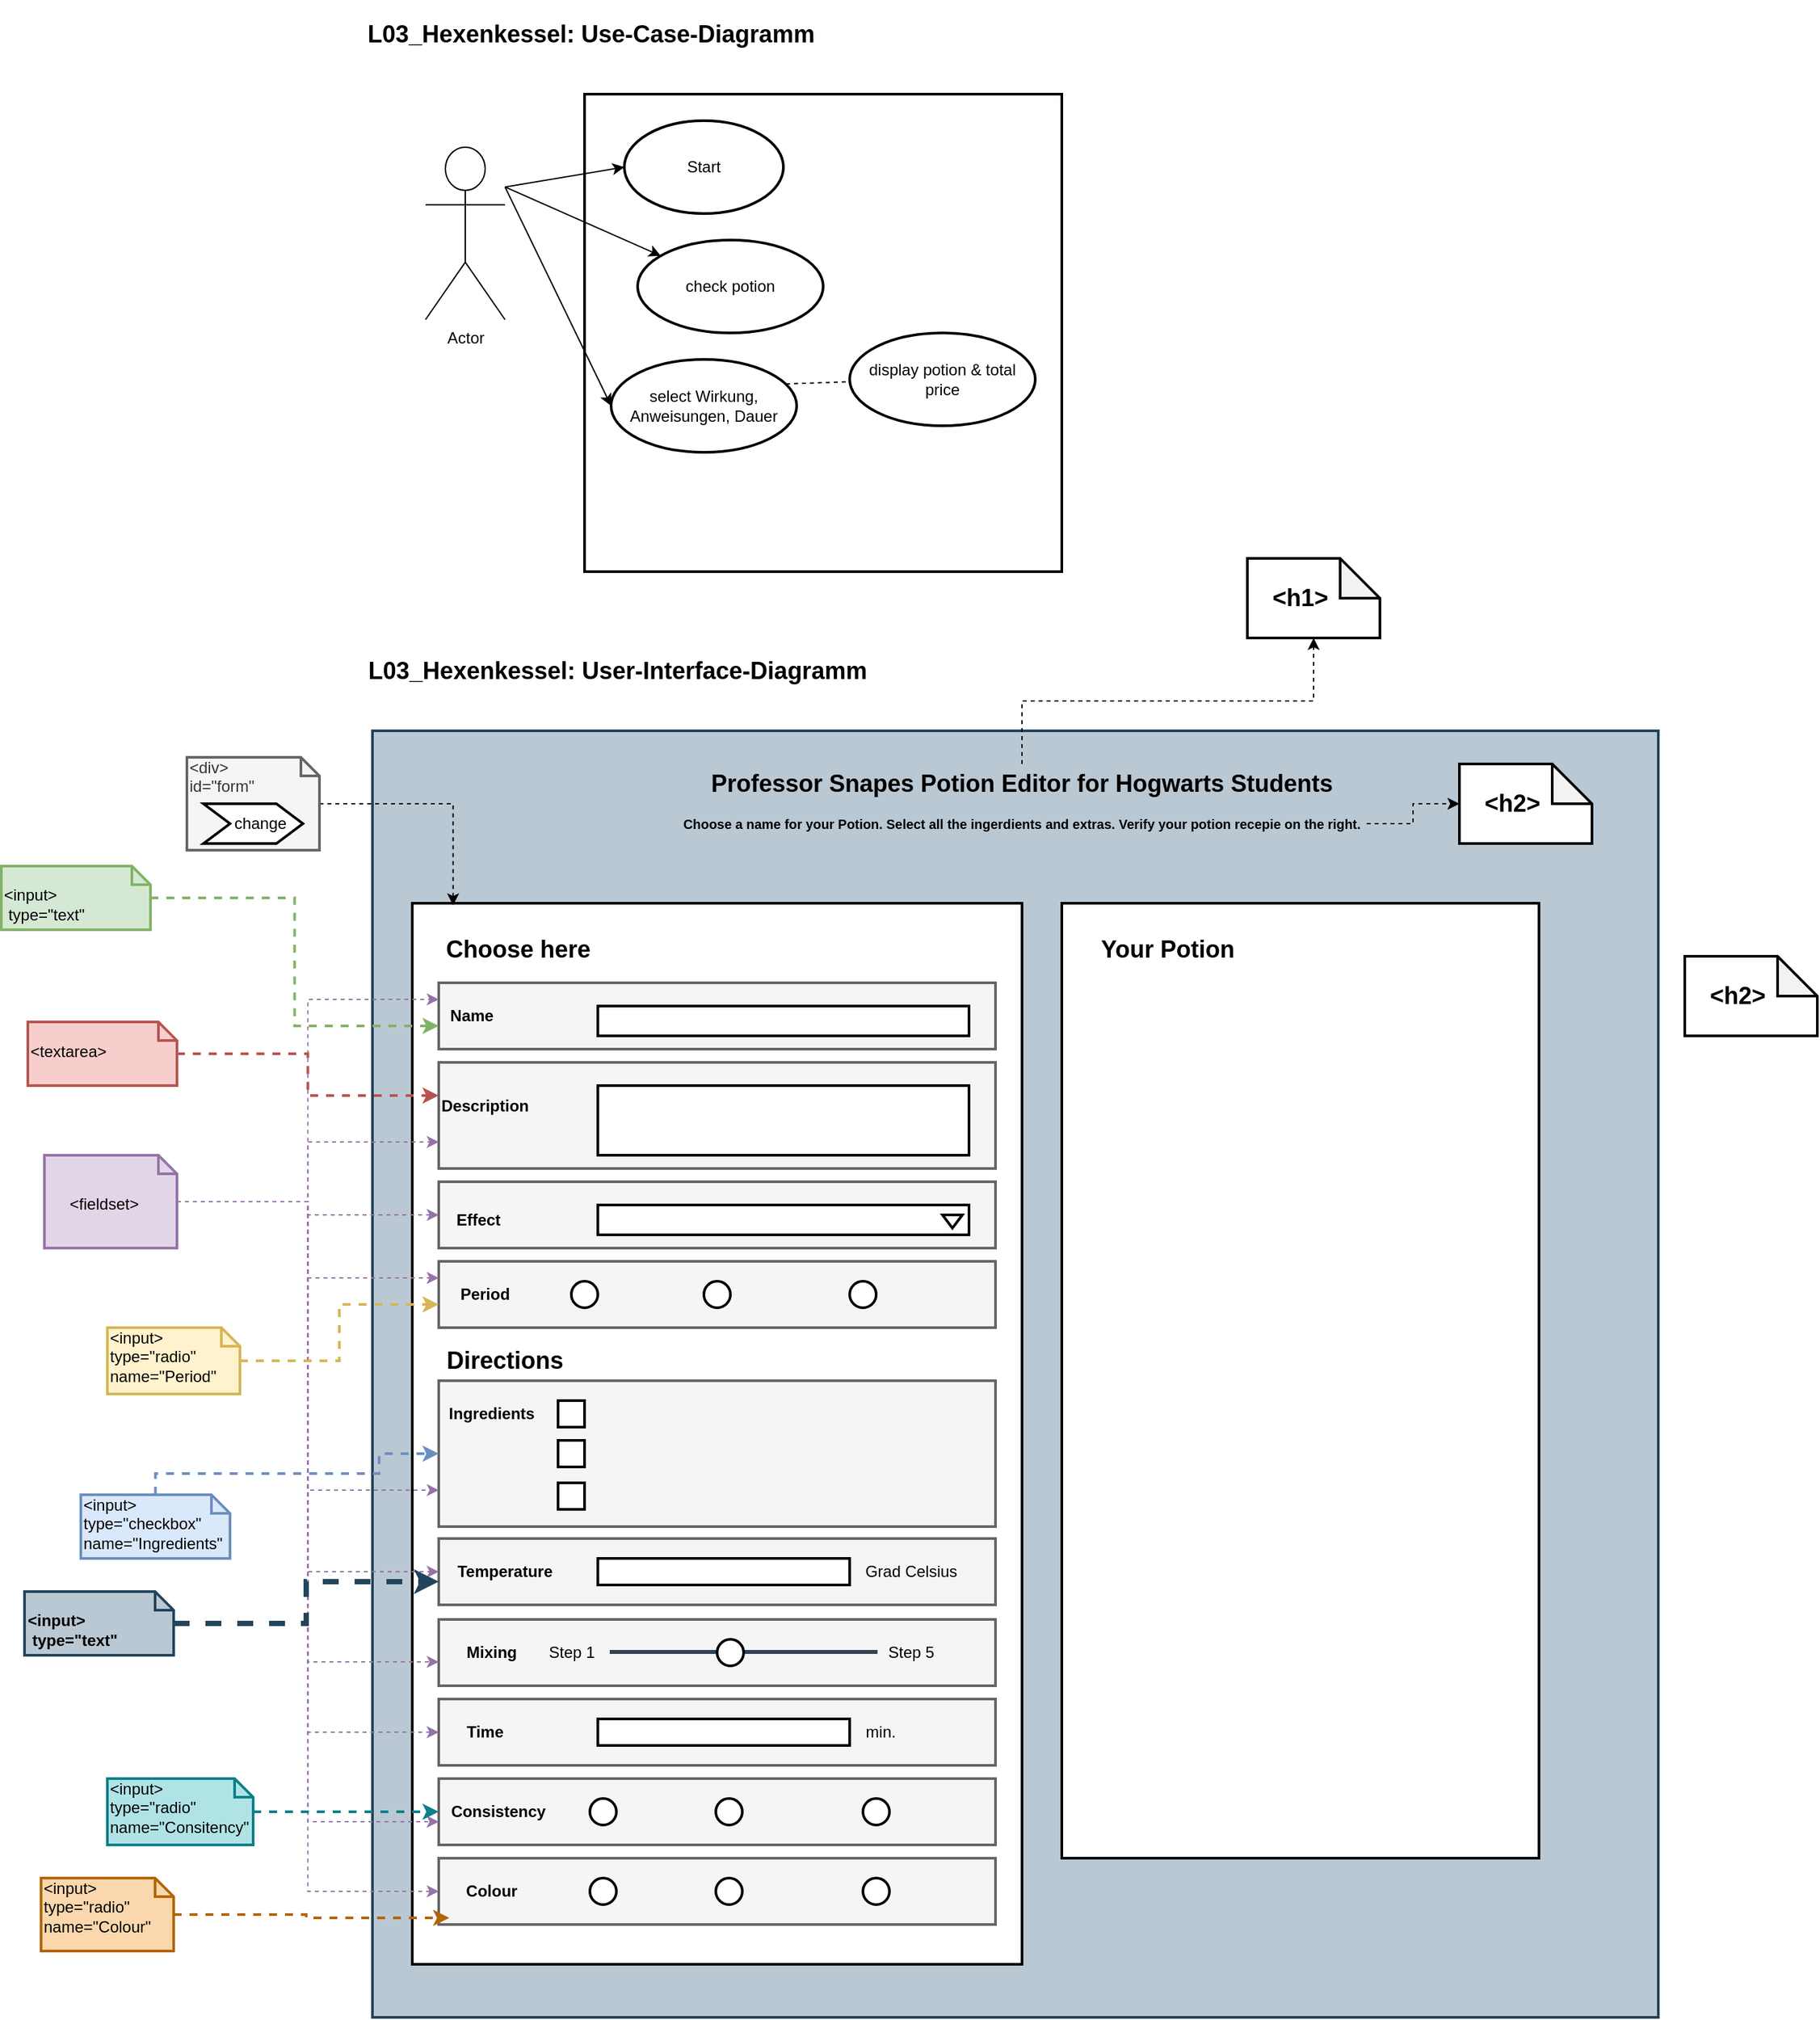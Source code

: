 <mxfile version="13.7.3" type="device"><diagram id="droMMMd5bSIr09-QxY5F" name="Seite-1"><mxGraphModel dx="2970" dy="1605" grid="1" gridSize="10" guides="1" tooltips="1" connect="1" arrows="1" fold="1" page="1" pageScale="1" pageWidth="827" pageHeight="1169" math="0" shadow="0"><root><mxCell id="0"/><mxCell id="1" parent="0"/><mxCell id="gWFAByGImSmEithLq4Rz-1" value="Actor" style="shape=umlActor;verticalLabelPosition=bottom;verticalAlign=top;html=1;" vertex="1" parent="1"><mxGeometry x="80" y="120" width="60" height="130" as="geometry"/></mxCell><mxCell id="gWFAByGImSmEithLq4Rz-2" value="&lt;h2&gt;&lt;b&gt;L03_Hexenkessel: Use-Case-Diagramm&lt;/b&gt;&lt;/h2&gt;" style="text;html=1;strokeColor=none;fillColor=none;align=center;verticalAlign=middle;whiteSpace=wrap;rounded=0;strokeWidth=2;" vertex="1" parent="1"><mxGeometry x="20" y="20" width="370" height="30" as="geometry"/></mxCell><mxCell id="gWFAByGImSmEithLq4Rz-7" value="" style="whiteSpace=wrap;html=1;aspect=fixed;strokeWidth=2;" vertex="1" parent="1"><mxGeometry x="200" y="80" width="360" height="360" as="geometry"/></mxCell><mxCell id="gWFAByGImSmEithLq4Rz-8" value="Start" style="ellipse;whiteSpace=wrap;html=1;strokeWidth=2;" vertex="1" parent="1"><mxGeometry x="230" y="100" width="120" height="70" as="geometry"/></mxCell><mxCell id="gWFAByGImSmEithLq4Rz-9" value="check potion" style="ellipse;whiteSpace=wrap;html=1;strokeWidth=2;" vertex="1" parent="1"><mxGeometry x="240" y="190" width="140" height="70" as="geometry"/></mxCell><mxCell id="gWFAByGImSmEithLq4Rz-10" value="select Wirkung, Anweisungen, Dauer" style="ellipse;whiteSpace=wrap;html=1;strokeWidth=2;" vertex="1" parent="1"><mxGeometry x="220" y="280" width="140" height="70" as="geometry"/></mxCell><mxCell id="gWFAByGImSmEithLq4Rz-11" value="display potion &amp;amp; total price" style="ellipse;whiteSpace=wrap;html=1;strokeWidth=2;" vertex="1" parent="1"><mxGeometry x="400" y="260" width="140" height="70" as="geometry"/></mxCell><mxCell id="gWFAByGImSmEithLq4Rz-16" value="" style="endArrow=classic;html=1;" edge="1" parent="1" target="gWFAByGImSmEithLq4Rz-9"><mxGeometry width="50" height="50" relative="1" as="geometry"><mxPoint x="140" y="150" as="sourcePoint"/><mxPoint x="240.76" y="150.554" as="targetPoint"/><Array as="points"/></mxGeometry></mxCell><mxCell id="gWFAByGImSmEithLq4Rz-17" value="" style="endArrow=classic;html=1;entryX=0;entryY=0.5;entryDx=0;entryDy=0;" edge="1" parent="1" target="gWFAByGImSmEithLq4Rz-10"><mxGeometry width="50" height="50" relative="1" as="geometry"><mxPoint x="140" y="150" as="sourcePoint"/><mxPoint x="264.395" y="213.739" as="targetPoint"/><Array as="points"/></mxGeometry></mxCell><mxCell id="gWFAByGImSmEithLq4Rz-19" value="" style="endArrow=none;dashed=1;html=1;exitX=0.943;exitY=0.264;exitDx=0;exitDy=0;exitPerimeter=0;" edge="1" parent="1" source="gWFAByGImSmEithLq4Rz-10" target="gWFAByGImSmEithLq4Rz-11"><mxGeometry width="50" height="50" relative="1" as="geometry"><mxPoint x="390" y="220" as="sourcePoint"/><mxPoint x="440" y="170" as="targetPoint"/></mxGeometry></mxCell><mxCell id="gWFAByGImSmEithLq4Rz-20" value="" style="endArrow=classic;html=1;entryX=0;entryY=0.5;entryDx=0;entryDy=0;" edge="1" parent="1" target="gWFAByGImSmEithLq4Rz-8"><mxGeometry width="50" height="50" relative="1" as="geometry"><mxPoint x="140" y="150" as="sourcePoint"/><mxPoint x="440" y="170" as="targetPoint"/></mxGeometry></mxCell><mxCell id="gWFAByGImSmEithLq4Rz-21" value="&lt;h2&gt;&lt;b&gt;L03_Hexenkessel: User-Interface-Diagramm&lt;/b&gt;&lt;/h2&gt;" style="text;html=1;strokeColor=none;fillColor=none;align=center;verticalAlign=middle;whiteSpace=wrap;rounded=0;strokeWidth=2;" vertex="1" parent="1"><mxGeometry x="20" y="500" width="410" height="30" as="geometry"/></mxCell><mxCell id="gWFAByGImSmEithLq4Rz-22" value="" style="whiteSpace=wrap;html=1;aspect=fixed;strokeWidth=2;fillColor=#bac8d3;strokeColor=#23445d;" vertex="1" parent="1"><mxGeometry x="40" y="560" width="970" height="970" as="geometry"/></mxCell><mxCell id="gWFAByGImSmEithLq4Rz-23" value="" style="rounded=0;whiteSpace=wrap;html=1;strokeWidth=2;" vertex="1" parent="1"><mxGeometry x="70" y="690" width="460" height="800" as="geometry"/></mxCell><mxCell id="gWFAByGImSmEithLq4Rz-24" value="" style="rounded=0;whiteSpace=wrap;html=1;strokeWidth=2;" vertex="1" parent="1"><mxGeometry x="560" y="690" width="360" height="720" as="geometry"/></mxCell><mxCell id="gWFAByGImSmEithLq4Rz-107" style="edgeStyle=orthogonalEdgeStyle;rounded=0;orthogonalLoop=1;jettySize=auto;html=1;dashed=1;" edge="1" parent="1" source="gWFAByGImSmEithLq4Rz-26" target="gWFAByGImSmEithLq4Rz-106"><mxGeometry relative="1" as="geometry"/></mxCell><mxCell id="gWFAByGImSmEithLq4Rz-26" value="&lt;h2&gt;&lt;b&gt;Professor Snapes Potion Editor for Hogwarts Students&lt;/b&gt;&lt;/h2&gt;" style="text;html=1;strokeColor=none;fillColor=none;align=center;verticalAlign=middle;whiteSpace=wrap;rounded=0;strokeWidth=2;" vertex="1" parent="1"><mxGeometry x="290" y="585" width="480" height="30" as="geometry"/></mxCell><mxCell id="gWFAByGImSmEithLq4Rz-116" style="edgeStyle=orthogonalEdgeStyle;rounded=0;orthogonalLoop=1;jettySize=auto;html=1;entryX=0;entryY=0.5;entryDx=0;entryDy=0;entryPerimeter=0;dashed=1;" edge="1" parent="1" source="gWFAByGImSmEithLq4Rz-28" target="gWFAByGImSmEithLq4Rz-111"><mxGeometry relative="1" as="geometry"/></mxCell><mxCell id="gWFAByGImSmEithLq4Rz-28" value="&lt;h5&gt;&lt;b&gt;Choose a name for your Potion. Select all the ingerdients and extras. Verify your potion recepie on the right.&lt;/b&gt;&lt;/h5&gt;" style="text;html=1;strokeColor=none;fillColor=none;align=center;verticalAlign=middle;whiteSpace=wrap;rounded=0;strokeWidth=2;" vertex="1" parent="1"><mxGeometry x="270" y="615" width="520" height="30" as="geometry"/></mxCell><mxCell id="gWFAByGImSmEithLq4Rz-30" value="&lt;h2&gt;&lt;b&gt;Choose here&lt;/b&gt;&lt;/h2&gt;" style="text;html=1;strokeColor=none;fillColor=none;align=center;verticalAlign=middle;whiteSpace=wrap;rounded=0;strokeWidth=2;" vertex="1" parent="1"><mxGeometry x="80" y="710" width="140" height="30" as="geometry"/></mxCell><mxCell id="gWFAByGImSmEithLq4Rz-31" value="&lt;h2&gt;&lt;b&gt;Your Potion&lt;/b&gt;&lt;/h2&gt;" style="text;html=1;strokeColor=none;fillColor=none;align=center;verticalAlign=middle;whiteSpace=wrap;rounded=0;strokeWidth=2;" vertex="1" parent="1"><mxGeometry x="570" y="710" width="140" height="30" as="geometry"/></mxCell><mxCell id="gWFAByGImSmEithLq4Rz-32" value="" style="rounded=0;whiteSpace=wrap;html=1;strokeWidth=2;fillColor=#f5f5f5;strokeColor=#666666;fontColor=#333333;" vertex="1" parent="1"><mxGeometry x="90" y="750" width="420" height="50" as="geometry"/></mxCell><mxCell id="gWFAByGImSmEithLq4Rz-33" value="" style="rounded=0;whiteSpace=wrap;html=1;strokeWidth=2;" vertex="1" parent="1"><mxGeometry x="210" y="767.5" width="280" height="22.5" as="geometry"/></mxCell><mxCell id="gWFAByGImSmEithLq4Rz-34" value="&lt;p&gt;&lt;b&gt;Name&lt;/b&gt;&lt;/p&gt;" style="text;html=1;strokeColor=none;fillColor=none;align=center;verticalAlign=middle;whiteSpace=wrap;rounded=0;strokeWidth=2;" vertex="1" parent="1"><mxGeometry x="90" y="760" width="50" height="30" as="geometry"/></mxCell><mxCell id="gWFAByGImSmEithLq4Rz-35" value="" style="rounded=0;whiteSpace=wrap;html=1;strokeWidth=2;fillColor=#f5f5f5;strokeColor=#666666;fontColor=#333333;" vertex="1" parent="1"><mxGeometry x="90" y="810" width="420" height="80" as="geometry"/></mxCell><mxCell id="gWFAByGImSmEithLq4Rz-36" value="" style="rounded=0;whiteSpace=wrap;html=1;strokeWidth=2;" vertex="1" parent="1"><mxGeometry x="210" y="827.5" width="280" height="52.5" as="geometry"/></mxCell><mxCell id="gWFAByGImSmEithLq4Rz-37" value="&lt;p&gt;&lt;b&gt;Description&lt;/b&gt;&lt;/p&gt;" style="text;html=1;strokeColor=none;fillColor=none;align=center;verticalAlign=middle;whiteSpace=wrap;rounded=0;strokeWidth=2;" vertex="1" parent="1"><mxGeometry x="90" y="827.5" width="70" height="30" as="geometry"/></mxCell><mxCell id="gWFAByGImSmEithLq4Rz-39" value="" style="rounded=0;whiteSpace=wrap;html=1;strokeWidth=2;fillColor=#f5f5f5;strokeColor=#666666;fontColor=#333333;" vertex="1" parent="1"><mxGeometry x="90" y="900" width="420" height="50" as="geometry"/></mxCell><mxCell id="gWFAByGImSmEithLq4Rz-40" value="" style="rounded=0;whiteSpace=wrap;html=1;strokeWidth=2;" vertex="1" parent="1"><mxGeometry x="210" y="917.5" width="280" height="22.5" as="geometry"/></mxCell><mxCell id="gWFAByGImSmEithLq4Rz-41" value="&lt;p&gt;&lt;b&gt;Effect&lt;/b&gt;&lt;/p&gt;" style="text;html=1;strokeColor=none;fillColor=none;align=center;verticalAlign=middle;whiteSpace=wrap;rounded=0;strokeWidth=2;" vertex="1" parent="1"><mxGeometry x="90" y="913.75" width="60" height="30" as="geometry"/></mxCell><mxCell id="gWFAByGImSmEithLq4Rz-42" value="" style="triangle;whiteSpace=wrap;html=1;strokeWidth=2;rotation=90;" vertex="1" parent="1"><mxGeometry x="472.5" y="922.5" width="10" height="15" as="geometry"/></mxCell><mxCell id="gWFAByGImSmEithLq4Rz-44" value="" style="rounded=0;whiteSpace=wrap;html=1;strokeWidth=2;fillColor=#f5f5f5;strokeColor=#666666;fontColor=#333333;" vertex="1" parent="1"><mxGeometry x="90" y="960" width="420" height="50" as="geometry"/></mxCell><mxCell id="gWFAByGImSmEithLq4Rz-46" value="&lt;p&gt;&lt;b&gt;Period&lt;/b&gt;&lt;/p&gt;" style="text;html=1;strokeColor=none;fillColor=none;align=center;verticalAlign=middle;whiteSpace=wrap;rounded=0;strokeWidth=2;" vertex="1" parent="1"><mxGeometry x="90" y="970" width="70" height="30" as="geometry"/></mxCell><mxCell id="gWFAByGImSmEithLq4Rz-47" value="" style="ellipse;whiteSpace=wrap;html=1;aspect=fixed;strokeWidth=2;" vertex="1" parent="1"><mxGeometry x="190" y="975" width="20" height="20" as="geometry"/></mxCell><mxCell id="gWFAByGImSmEithLq4Rz-48" value="" style="ellipse;whiteSpace=wrap;html=1;aspect=fixed;strokeWidth=2;" vertex="1" parent="1"><mxGeometry x="290" y="975" width="20" height="20" as="geometry"/></mxCell><mxCell id="gWFAByGImSmEithLq4Rz-49" value="" style="ellipse;whiteSpace=wrap;html=1;aspect=fixed;strokeWidth=2;" vertex="1" parent="1"><mxGeometry x="400" y="975" width="20" height="20" as="geometry"/></mxCell><mxCell id="gWFAByGImSmEithLq4Rz-51" value="" style="rounded=0;whiteSpace=wrap;html=1;strokeWidth=2;fillColor=#f5f5f5;strokeColor=#666666;fontColor=#333333;" vertex="1" parent="1"><mxGeometry x="90" y="1050" width="420" height="110" as="geometry"/></mxCell><mxCell id="gWFAByGImSmEithLq4Rz-53" value="&lt;p&gt;&lt;b&gt;Ingredients&lt;/b&gt;&lt;/p&gt;" style="text;html=1;strokeColor=none;fillColor=none;align=center;verticalAlign=middle;whiteSpace=wrap;rounded=0;strokeWidth=2;" vertex="1" parent="1"><mxGeometry x="90" y="1060" width="80" height="30" as="geometry"/></mxCell><mxCell id="gWFAByGImSmEithLq4Rz-54" value="&lt;h2&gt;&lt;b&gt;Directions&lt;/b&gt;&lt;/h2&gt;" style="text;html=1;strokeColor=none;fillColor=none;align=center;verticalAlign=middle;whiteSpace=wrap;rounded=0;strokeWidth=2;" vertex="1" parent="1"><mxGeometry x="70" y="1020" width="140" height="30" as="geometry"/></mxCell><mxCell id="gWFAByGImSmEithLq4Rz-55" value="" style="rounded=0;whiteSpace=wrap;html=1;strokeWidth=2;" vertex="1" parent="1"><mxGeometry x="180" y="1065" width="20" height="20" as="geometry"/></mxCell><mxCell id="gWFAByGImSmEithLq4Rz-56" value="" style="rounded=0;whiteSpace=wrap;html=1;strokeWidth=2;" vertex="1" parent="1"><mxGeometry x="180" y="1095" width="20" height="20" as="geometry"/></mxCell><mxCell id="gWFAByGImSmEithLq4Rz-57" value="" style="rounded=0;whiteSpace=wrap;html=1;strokeWidth=2;" vertex="1" parent="1"><mxGeometry x="180" y="1127" width="20" height="20" as="geometry"/></mxCell><mxCell id="gWFAByGImSmEithLq4Rz-58" value="" style="rounded=0;whiteSpace=wrap;html=1;strokeWidth=2;fillColor=#f5f5f5;strokeColor=#666666;fontColor=#333333;" vertex="1" parent="1"><mxGeometry x="90" y="1169" width="420" height="50" as="geometry"/></mxCell><mxCell id="gWFAByGImSmEithLq4Rz-60" value="&lt;p&gt;&lt;b&gt;Temperature&lt;/b&gt;&lt;/p&gt;" style="text;html=1;strokeColor=none;fillColor=none;align=center;verticalAlign=middle;whiteSpace=wrap;rounded=0;strokeWidth=2;" vertex="1" parent="1"><mxGeometry x="90" y="1179" width="100" height="30" as="geometry"/></mxCell><mxCell id="gWFAByGImSmEithLq4Rz-68" value="Grad Celsius" style="text;html=1;strokeColor=none;fillColor=none;align=center;verticalAlign=middle;whiteSpace=wrap;rounded=0;" vertex="1" parent="1"><mxGeometry x="403" y="1184" width="87" height="20" as="geometry"/></mxCell><mxCell id="gWFAByGImSmEithLq4Rz-72" value="" style="rounded=0;whiteSpace=wrap;html=1;strokeWidth=2;fillColor=#f5f5f5;strokeColor=#666666;fontColor=#333333;" vertex="1" parent="1"><mxGeometry x="90" y="1230" width="420" height="50" as="geometry"/></mxCell><mxCell id="gWFAByGImSmEithLq4Rz-74" value="&lt;p&gt;&lt;b&gt;Mixing&lt;/b&gt;&lt;/p&gt;" style="text;html=1;strokeColor=none;fillColor=none;align=center;verticalAlign=middle;whiteSpace=wrap;rounded=0;strokeWidth=2;" vertex="1" parent="1"><mxGeometry x="90" y="1239.5" width="80" height="30" as="geometry"/></mxCell><mxCell id="gWFAByGImSmEithLq4Rz-75" value="" style="rounded=0;whiteSpace=wrap;html=1;strokeWidth=2;fillColor=#647687;strokeColor=#314354;fontColor=#ffffff;" vertex="1" parent="1"><mxGeometry x="220" y="1254" width="200" height="1" as="geometry"/></mxCell><mxCell id="gWFAByGImSmEithLq4Rz-76" value="" style="ellipse;whiteSpace=wrap;html=1;strokeWidth=2;" vertex="1" parent="1"><mxGeometry x="300" y="1245" width="20" height="20" as="geometry"/></mxCell><mxCell id="gWFAByGImSmEithLq4Rz-77" value="Step 5" style="text;html=1;strokeColor=none;fillColor=none;align=center;verticalAlign=middle;whiteSpace=wrap;rounded=0;" vertex="1" parent="1"><mxGeometry x="403" y="1245" width="87" height="20" as="geometry"/></mxCell><mxCell id="gWFAByGImSmEithLq4Rz-78" value="Step 1" style="text;html=1;strokeColor=none;fillColor=none;align=center;verticalAlign=middle;whiteSpace=wrap;rounded=0;" vertex="1" parent="1"><mxGeometry x="146.5" y="1245" width="87" height="20" as="geometry"/></mxCell><mxCell id="gWFAByGImSmEithLq4Rz-79" value="" style="rounded=0;whiteSpace=wrap;html=1;strokeWidth=2;" vertex="1" parent="1"><mxGeometry x="210" y="1184" width="190" height="20" as="geometry"/></mxCell><mxCell id="gWFAByGImSmEithLq4Rz-80" value="" style="rounded=0;whiteSpace=wrap;html=1;strokeWidth=2;fillColor=#f5f5f5;strokeColor=#666666;fontColor=#333333;" vertex="1" parent="1"><mxGeometry x="90" y="1290" width="420" height="50" as="geometry"/></mxCell><mxCell id="gWFAByGImSmEithLq4Rz-81" value="&lt;p&gt;&lt;b&gt;Time&lt;/b&gt;&lt;/p&gt;" style="text;html=1;strokeColor=none;fillColor=none;align=center;verticalAlign=middle;whiteSpace=wrap;rounded=0;strokeWidth=2;" vertex="1" parent="1"><mxGeometry x="90" y="1300" width="70" height="30" as="geometry"/></mxCell><mxCell id="gWFAByGImSmEithLq4Rz-85" value="min." style="text;html=1;strokeColor=none;fillColor=none;align=center;verticalAlign=middle;whiteSpace=wrap;rounded=0;" vertex="1" parent="1"><mxGeometry x="380" y="1305" width="87" height="20" as="geometry"/></mxCell><mxCell id="gWFAByGImSmEithLq4Rz-86" value="" style="rounded=0;whiteSpace=wrap;html=1;strokeWidth=2;" vertex="1" parent="1"><mxGeometry x="210" y="1305" width="190" height="20" as="geometry"/></mxCell><mxCell id="gWFAByGImSmEithLq4Rz-92" value="" style="rounded=0;whiteSpace=wrap;html=1;strokeWidth=2;fillColor=#f5f5f5;strokeColor=#666666;fontColor=#333333;" vertex="1" parent="1"><mxGeometry x="90" y="1350" width="420" height="50" as="geometry"/></mxCell><mxCell id="gWFAByGImSmEithLq4Rz-93" value="&lt;p&gt;&lt;b&gt;Consistency&lt;/b&gt;&lt;/p&gt;" style="text;html=1;strokeColor=none;fillColor=none;align=center;verticalAlign=middle;whiteSpace=wrap;rounded=0;strokeWidth=2;" vertex="1" parent="1"><mxGeometry x="90" y="1360" width="90" height="30" as="geometry"/></mxCell><mxCell id="gWFAByGImSmEithLq4Rz-94" value="" style="ellipse;whiteSpace=wrap;html=1;aspect=fixed;strokeWidth=2;" vertex="1" parent="1"><mxGeometry x="204" y="1365" width="20" height="20" as="geometry"/></mxCell><mxCell id="gWFAByGImSmEithLq4Rz-95" value="" style="ellipse;whiteSpace=wrap;html=1;aspect=fixed;strokeWidth=2;" vertex="1" parent="1"><mxGeometry x="299" y="1365" width="20" height="20" as="geometry"/></mxCell><mxCell id="gWFAByGImSmEithLq4Rz-96" value="" style="ellipse;whiteSpace=wrap;html=1;aspect=fixed;strokeWidth=2;" vertex="1" parent="1"><mxGeometry x="410" y="1365" width="20" height="20" as="geometry"/></mxCell><mxCell id="gWFAByGImSmEithLq4Rz-101" value="" style="rounded=0;whiteSpace=wrap;html=1;strokeWidth=2;fillColor=#f5f5f5;strokeColor=#666666;fontColor=#333333;" vertex="1" parent="1"><mxGeometry x="90" y="1410" width="420" height="50" as="geometry"/></mxCell><mxCell id="gWFAByGImSmEithLq4Rz-102" value="&lt;p&gt;&lt;b&gt;Colour&lt;/b&gt;&lt;/p&gt;" style="text;html=1;strokeColor=none;fillColor=none;align=center;verticalAlign=middle;whiteSpace=wrap;rounded=0;strokeWidth=2;" vertex="1" parent="1"><mxGeometry x="90" y="1420" width="80" height="30" as="geometry"/></mxCell><mxCell id="gWFAByGImSmEithLq4Rz-103" value="" style="ellipse;whiteSpace=wrap;html=1;aspect=fixed;strokeWidth=2;" vertex="1" parent="1"><mxGeometry x="204" y="1425" width="20" height="20" as="geometry"/></mxCell><mxCell id="gWFAByGImSmEithLq4Rz-104" value="" style="ellipse;whiteSpace=wrap;html=1;aspect=fixed;strokeWidth=2;" vertex="1" parent="1"><mxGeometry x="299" y="1425" width="20" height="20" as="geometry"/></mxCell><mxCell id="gWFAByGImSmEithLq4Rz-105" value="" style="ellipse;whiteSpace=wrap;html=1;aspect=fixed;strokeWidth=2;" vertex="1" parent="1"><mxGeometry x="410" y="1425" width="20" height="20" as="geometry"/></mxCell><mxCell id="gWFAByGImSmEithLq4Rz-106" value="&lt;h2&gt;&lt;br&gt;&lt;/h2&gt;" style="shape=note;whiteSpace=wrap;html=1;backgroundOutline=1;darkOpacity=0.05;strokeWidth=2;" vertex="1" parent="1"><mxGeometry x="700" y="430" width="100" height="60" as="geometry"/></mxCell><mxCell id="gWFAByGImSmEithLq4Rz-108" value="&lt;h2&gt;&amp;lt;h1&amp;gt;&lt;/h2&gt;" style="text;html=1;strokeColor=none;fillColor=none;align=center;verticalAlign=middle;whiteSpace=wrap;rounded=0;" vertex="1" parent="1"><mxGeometry x="720" y="450" width="40" height="20" as="geometry"/></mxCell><mxCell id="gWFAByGImSmEithLq4Rz-111" value="&lt;h2&gt;&lt;br&gt;&lt;/h2&gt;" style="shape=note;whiteSpace=wrap;html=1;backgroundOutline=1;darkOpacity=0.05;strokeWidth=2;" vertex="1" parent="1"><mxGeometry x="860" y="585" width="100" height="60" as="geometry"/></mxCell><mxCell id="gWFAByGImSmEithLq4Rz-112" value="&lt;h2&gt;&amp;lt;h2&amp;gt;&lt;/h2&gt;" style="text;html=1;strokeColor=none;fillColor=none;align=center;verticalAlign=middle;whiteSpace=wrap;rounded=0;" vertex="1" parent="1"><mxGeometry x="880" y="605" width="40" height="20" as="geometry"/></mxCell><mxCell id="gWFAByGImSmEithLq4Rz-117" value="&lt;h2&gt;&lt;br&gt;&lt;/h2&gt;" style="shape=note;whiteSpace=wrap;html=1;backgroundOutline=1;darkOpacity=0.05;strokeWidth=2;" vertex="1" parent="1"><mxGeometry x="1030" y="730" width="100" height="60" as="geometry"/></mxCell><mxCell id="gWFAByGImSmEithLq4Rz-118" value="&lt;h2&gt;&amp;lt;h2&amp;gt;&lt;/h2&gt;" style="text;html=1;strokeColor=none;fillColor=none;align=center;verticalAlign=middle;whiteSpace=wrap;rounded=0;" vertex="1" parent="1"><mxGeometry x="1050" y="750" width="40" height="20" as="geometry"/></mxCell><mxCell id="gWFAByGImSmEithLq4Rz-131" style="edgeStyle=orthogonalEdgeStyle;rounded=0;orthogonalLoop=1;jettySize=auto;html=1;entryX=0.067;entryY=0.002;entryDx=0;entryDy=0;entryPerimeter=0;dashed=1;" edge="1" parent="1" source="gWFAByGImSmEithLq4Rz-129" target="gWFAByGImSmEithLq4Rz-23"><mxGeometry relative="1" as="geometry"/></mxCell><mxCell id="gWFAByGImSmEithLq4Rz-129" value="&amp;lt;div&amp;gt;&amp;nbsp;&lt;br&gt;id=&quot;form&quot;&lt;br&gt;&lt;br&gt;" style="shape=note;whiteSpace=wrap;html=1;size=14;verticalAlign=top;align=left;spacingTop=-6;strokeWidth=2;fillColor=#f5f5f5;strokeColor=#666666;fontColor=#333333;" vertex="1" parent="1"><mxGeometry x="-100" y="580" width="100" height="70" as="geometry"/></mxCell><mxCell id="gWFAByGImSmEithLq4Rz-130" value="&amp;nbsp; &amp;nbsp;change" style="shape=step;perimeter=stepPerimeter;whiteSpace=wrap;html=1;fixedSize=1;strokeWidth=2;" vertex="1" parent="1"><mxGeometry x="-87.5" y="615" width="75" height="30" as="geometry"/></mxCell><mxCell id="gWFAByGImSmEithLq4Rz-134" style="edgeStyle=orthogonalEdgeStyle;rounded=0;orthogonalLoop=1;jettySize=auto;html=1;entryX=0;entryY=0.75;entryDx=0;entryDy=0;dashed=1;fillColor=#e1d5e7;strokeColor=#9673a6;" edge="1" parent="1" source="gWFAByGImSmEithLq4Rz-132" target="gWFAByGImSmEithLq4Rz-35"><mxGeometry relative="1" as="geometry"/></mxCell><mxCell id="gWFAByGImSmEithLq4Rz-135" style="edgeStyle=orthogonalEdgeStyle;rounded=0;orthogonalLoop=1;jettySize=auto;html=1;dashed=1;fillColor=#e1d5e7;strokeColor=#9673a6;" edge="1" parent="1" source="gWFAByGImSmEithLq4Rz-132" target="gWFAByGImSmEithLq4Rz-39"><mxGeometry relative="1" as="geometry"/></mxCell><mxCell id="gWFAByGImSmEithLq4Rz-136" style="edgeStyle=orthogonalEdgeStyle;rounded=0;orthogonalLoop=1;jettySize=auto;html=1;entryX=0;entryY=0.25;entryDx=0;entryDy=0;dashed=1;fillColor=#e1d5e7;strokeColor=#9673a6;" edge="1" parent="1" source="gWFAByGImSmEithLq4Rz-132" target="gWFAByGImSmEithLq4Rz-44"><mxGeometry relative="1" as="geometry"/></mxCell><mxCell id="gWFAByGImSmEithLq4Rz-137" style="edgeStyle=orthogonalEdgeStyle;rounded=0;orthogonalLoop=1;jettySize=auto;html=1;entryX=0;entryY=0.25;entryDx=0;entryDy=0;dashed=1;fillColor=#e1d5e7;strokeColor=#9673a6;" edge="1" parent="1" source="gWFAByGImSmEithLq4Rz-132" target="gWFAByGImSmEithLq4Rz-32"><mxGeometry relative="1" as="geometry"/></mxCell><mxCell id="gWFAByGImSmEithLq4Rz-138" style="edgeStyle=orthogonalEdgeStyle;rounded=0;orthogonalLoop=1;jettySize=auto;html=1;entryX=0;entryY=0.75;entryDx=0;entryDy=0;dashed=1;fillColor=#e1d5e7;strokeColor=#9673a6;" edge="1" parent="1" source="gWFAByGImSmEithLq4Rz-132" target="gWFAByGImSmEithLq4Rz-51"><mxGeometry relative="1" as="geometry"/></mxCell><mxCell id="gWFAByGImSmEithLq4Rz-141" style="edgeStyle=orthogonalEdgeStyle;rounded=0;orthogonalLoop=1;jettySize=auto;html=1;entryX=0;entryY=0.5;entryDx=0;entryDy=0;dashed=1;fillColor=#e1d5e7;strokeColor=#9673a6;" edge="1" parent="1" source="gWFAByGImSmEithLq4Rz-132" target="gWFAByGImSmEithLq4Rz-60"><mxGeometry relative="1" as="geometry"/></mxCell><mxCell id="gWFAByGImSmEithLq4Rz-142" style="edgeStyle=orthogonalEdgeStyle;rounded=0;orthogonalLoop=1;jettySize=auto;html=1;entryX=0;entryY=0.75;entryDx=0;entryDy=0;dashed=1;fillColor=#e1d5e7;strokeColor=#9673a6;" edge="1" parent="1" source="gWFAByGImSmEithLq4Rz-132" target="gWFAByGImSmEithLq4Rz-74"><mxGeometry relative="1" as="geometry"/></mxCell><mxCell id="gWFAByGImSmEithLq4Rz-143" style="edgeStyle=orthogonalEdgeStyle;rounded=0;orthogonalLoop=1;jettySize=auto;html=1;entryX=0;entryY=0.5;entryDx=0;entryDy=0;dashed=1;fillColor=#e1d5e7;strokeColor=#9673a6;" edge="1" parent="1" source="gWFAByGImSmEithLq4Rz-132" target="gWFAByGImSmEithLq4Rz-81"><mxGeometry relative="1" as="geometry"/></mxCell><mxCell id="gWFAByGImSmEithLq4Rz-144" style="edgeStyle=orthogonalEdgeStyle;rounded=0;orthogonalLoop=1;jettySize=auto;html=1;entryX=0;entryY=0.75;entryDx=0;entryDy=0;dashed=1;fillColor=#e1d5e7;strokeColor=#9673a6;" edge="1" parent="1" source="gWFAByGImSmEithLq4Rz-132" target="gWFAByGImSmEithLq4Rz-93"><mxGeometry relative="1" as="geometry"/></mxCell><mxCell id="gWFAByGImSmEithLq4Rz-145" style="edgeStyle=orthogonalEdgeStyle;rounded=0;orthogonalLoop=1;jettySize=auto;html=1;entryX=0;entryY=0.5;entryDx=0;entryDy=0;dashed=1;fillColor=#e1d5e7;strokeColor=#9673a6;" edge="1" parent="1" source="gWFAByGImSmEithLq4Rz-132" target="gWFAByGImSmEithLq4Rz-102"><mxGeometry relative="1" as="geometry"/></mxCell><mxCell id="gWFAByGImSmEithLq4Rz-132" value="&lt;br&gt;&lt;br&gt;&amp;nbsp; &amp;nbsp; &amp;nbsp;&amp;lt;fieldset&amp;gt;" style="shape=note;whiteSpace=wrap;html=1;size=14;verticalAlign=top;align=left;spacingTop=-6;strokeWidth=2;fillColor=#e1d5e7;strokeColor=#9673a6;" vertex="1" parent="1"><mxGeometry x="-207.5" y="880" width="100" height="70" as="geometry"/></mxCell><mxCell id="gWFAByGImSmEithLq4Rz-147" style="edgeStyle=orthogonalEdgeStyle;rounded=0;orthogonalLoop=1;jettySize=auto;html=1;entryX=0;entryY=0.75;entryDx=0;entryDy=0;dashed=1;fillColor=#fff2cc;strokeColor=#d6b656;strokeWidth=2;" edge="1" parent="1" source="gWFAByGImSmEithLq4Rz-146" target="gWFAByGImSmEithLq4Rz-46"><mxGeometry relative="1" as="geometry"/></mxCell><mxCell id="gWFAByGImSmEithLq4Rz-146" value="&amp;lt;input&amp;gt; type=&quot;radio&quot;&lt;br&gt;name=&quot;Period&quot;" style="shape=note;whiteSpace=wrap;html=1;size=14;verticalAlign=top;align=left;spacingTop=-6;strokeWidth=2;fillColor=#fff2cc;strokeColor=#d6b656;" vertex="1" parent="1"><mxGeometry x="-160" y="1010" width="100" height="50" as="geometry"/></mxCell><mxCell id="gWFAByGImSmEithLq4Rz-150" style="edgeStyle=orthogonalEdgeStyle;rounded=0;orthogonalLoop=1;jettySize=auto;html=1;dashed=1;strokeWidth=2;fillColor=#dae8fc;strokeColor=#6c8ebf;" edge="1" parent="1" source="gWFAByGImSmEithLq4Rz-149" target="gWFAByGImSmEithLq4Rz-51"><mxGeometry relative="1" as="geometry"><Array as="points"><mxPoint x="45" y="1120"/><mxPoint x="45" y="1105"/></Array></mxGeometry></mxCell><mxCell id="gWFAByGImSmEithLq4Rz-149" value="&amp;lt;input&amp;gt; type=&quot;checkbox&quot;&lt;br&gt;name=&quot;Ingredients&quot;" style="shape=note;whiteSpace=wrap;html=1;size=14;verticalAlign=top;align=left;spacingTop=-6;strokeWidth=2;fillColor=#dae8fc;strokeColor=#6c8ebf;" vertex="1" parent="1"><mxGeometry x="-180" y="1136" width="112.5" height="48" as="geometry"/></mxCell><mxCell id="gWFAByGImSmEithLq4Rz-152" style="edgeStyle=orthogonalEdgeStyle;rounded=0;orthogonalLoop=1;jettySize=auto;html=1;entryX=0;entryY=0.75;entryDx=0;entryDy=0;dashed=1;strokeWidth=2;fillColor=#d5e8d4;strokeColor=#82b366;" edge="1" parent="1" source="gWFAByGImSmEithLq4Rz-151" target="gWFAByGImSmEithLq4Rz-34"><mxGeometry relative="1" as="geometry"/></mxCell><mxCell id="gWFAByGImSmEithLq4Rz-151" value="&lt;br&gt;&amp;lt;input&amp;gt;&lt;br&gt;&amp;nbsp;type=&quot;text&quot;" style="shape=note;whiteSpace=wrap;html=1;size=14;verticalAlign=top;align=left;spacingTop=-6;strokeWidth=2;fillColor=#d5e8d4;strokeColor=#82b366;" vertex="1" parent="1"><mxGeometry x="-240" y="662" width="112.5" height="48" as="geometry"/></mxCell><mxCell id="gWFAByGImSmEithLq4Rz-155" style="edgeStyle=orthogonalEdgeStyle;rounded=0;orthogonalLoop=1;jettySize=auto;html=1;entryX=0;entryY=0.25;entryDx=0;entryDy=0;dashed=1;strokeWidth=2;fillColor=#f8cecc;strokeColor=#b85450;" edge="1" parent="1" source="gWFAByGImSmEithLq4Rz-154" target="gWFAByGImSmEithLq4Rz-37"><mxGeometry relative="1" as="geometry"/></mxCell><mxCell id="gWFAByGImSmEithLq4Rz-154" value="&lt;br&gt;&amp;lt;textarea&amp;gt;" style="shape=note;whiteSpace=wrap;html=1;size=14;verticalAlign=top;align=left;spacingTop=-6;strokeWidth=2;fillColor=#f8cecc;strokeColor=#b85450;" vertex="1" parent="1"><mxGeometry x="-220" y="779.5" width="112.5" height="48" as="geometry"/></mxCell><mxCell id="gWFAByGImSmEithLq4Rz-161" style="edgeStyle=orthogonalEdgeStyle;rounded=0;orthogonalLoop=1;jettySize=auto;html=1;entryX=0;entryY=0.75;entryDx=0;entryDy=0;dashed=1;strokeWidth=4;fillColor=#bac8d3;strokeColor=#23445d;" edge="1" parent="1" source="gWFAByGImSmEithLq4Rz-156" target="gWFAByGImSmEithLq4Rz-60"><mxGeometry relative="1" as="geometry"/></mxCell><mxCell id="gWFAByGImSmEithLq4Rz-156" value="&lt;br&gt;&amp;lt;input&amp;gt;&lt;br&gt;&amp;nbsp;type=&quot;text&quot;" style="shape=note;whiteSpace=wrap;html=1;size=14;verticalAlign=top;align=left;spacingTop=-6;strokeWidth=2;fillColor=#bac8d3;strokeColor=#23445d;fontStyle=1" vertex="1" parent="1"><mxGeometry x="-222.5" y="1209" width="112.5" height="48" as="geometry"/></mxCell><mxCell id="gWFAByGImSmEithLq4Rz-160" style="edgeStyle=orthogonalEdgeStyle;rounded=0;orthogonalLoop=1;jettySize=auto;html=1;entryX=0.1;entryY=1.167;entryDx=0;entryDy=0;entryPerimeter=0;dashed=1;strokeWidth=2;fillColor=#fad7ac;strokeColor=#b46504;" edge="1" parent="1" source="gWFAByGImSmEithLq4Rz-157" target="gWFAByGImSmEithLq4Rz-102"><mxGeometry relative="1" as="geometry"/></mxCell><mxCell id="gWFAByGImSmEithLq4Rz-157" value="&amp;lt;input&amp;gt; type=&quot;radio&quot;&lt;br&gt;name=&quot;Colour&quot;" style="shape=note;whiteSpace=wrap;html=1;size=14;verticalAlign=top;align=left;spacingTop=-6;strokeWidth=2;fillColor=#fad7ac;strokeColor=#b46504;" vertex="1" parent="1"><mxGeometry x="-210" y="1425" width="100" height="55" as="geometry"/></mxCell><mxCell id="gWFAByGImSmEithLq4Rz-159" style="edgeStyle=orthogonalEdgeStyle;rounded=0;orthogonalLoop=1;jettySize=auto;html=1;entryX=0;entryY=0.5;entryDx=0;entryDy=0;dashed=1;strokeWidth=2;fillColor=#b0e3e6;strokeColor=#0e8088;" edge="1" parent="1" source="gWFAByGImSmEithLq4Rz-158" target="gWFAByGImSmEithLq4Rz-93"><mxGeometry relative="1" as="geometry"/></mxCell><mxCell id="gWFAByGImSmEithLq4Rz-158" value="&amp;lt;input&amp;gt; type=&quot;radio&quot;&lt;br&gt;name=&quot;Consitency&quot;" style="shape=note;whiteSpace=wrap;html=1;size=14;verticalAlign=top;align=left;spacingTop=-6;strokeWidth=2;fillColor=#b0e3e6;strokeColor=#0e8088;" vertex="1" parent="1"><mxGeometry x="-160" y="1350" width="110" height="50" as="geometry"/></mxCell></root></mxGraphModel></diagram></mxfile>